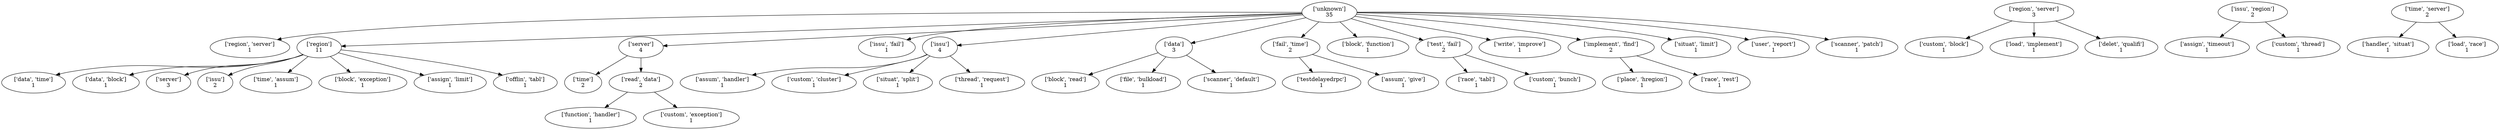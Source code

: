 strict digraph  {
	"['unknown']
35" -> "['region', 'server']
1";
	"['unknown']
35" -> "['region']
11";
	"['unknown']
35" -> "['server']
4";
	"['unknown']
35" -> "['issu', 'fail']
1";
	"['unknown']
35" -> "['issu']
4";
	"['unknown']
35" -> "['data']
3";
	"['unknown']
35" -> "['fail', 'time']
2";
	"['unknown']
35" -> "['block', 'function']
1";
	"['unknown']
35" -> "['test', 'fail']
2";
	"['unknown']
35" -> "['write', 'improve']
1";
	"['unknown']
35" -> "['implement', 'find']
2";
	"['unknown']
35" -> "['situat', 'limit']
1";
	"['unknown']
35" -> "['user', 'report']
1";
	"['unknown']
35" -> "['scanner', 'patch']
1";
	"['region']
11" -> "['data', 'time']
1";
	"['region']
11" -> "['data', 'block']
1";
	"['region']
11" -> "['server']
3";
	"['region']
11" -> "['issu']
2";
	"['region']
11" -> "['time', 'assum']
1";
	"['region']
11" -> "['block', 'exception']
1";
	"['region']
11" -> "['assign', 'limit']
1";
	"['region']
11" -> "['offlin', 'tabl']
1";
	"['server']
4" -> "['time']
2";
	"['server']
4" -> "['read', 'data']
2";
	"['issu']
4" -> "['assum', 'handler']
1";
	"['issu']
4" -> "['custom', 'cluster']
1";
	"['issu']
4" -> "['situat', 'split']
1";
	"['issu']
4" -> "['thread', 'request']
1";
	"['data']
3" -> "['block', 'read']
1";
	"['data']
3" -> "['file', 'bulkload']
1";
	"['data']
3" -> "['scanner', 'default']
1";
	"['fail', 'time']
2" -> "['testdelayedrpc']
1";
	"['fail', 'time']
2" -> "['assum', 'give']
1";
	"['test', 'fail']
2" -> "['race', 'tabl']
1";
	"['test', 'fail']
2" -> "['custom', 'bunch']
1";
	"['implement', 'find']
2" -> "['place', 'hregion']
1";
	"['implement', 'find']
2" -> "['race', 'rest']
1";
	"['read', 'data']
2" -> "['function', 'handler']
1";
	"['read', 'data']
2" -> "['custom', 'exception']
1";
	"['region', 'server']
3" -> "['custom', 'block']
1";
	"['region', 'server']
3" -> "['load', 'implement']
1";
	"['region', 'server']
3" -> "['delet', 'qualifi']
1";
	"['issu', 'region']
2" -> "['assign', 'timeout']
1";
	"['issu', 'region']
2" -> "['custom', 'thread']
1";
	"['time', 'server']
2" -> "['handler', 'situat']
1";
	"['time', 'server']
2" -> "['load', 'race']
1";
}

